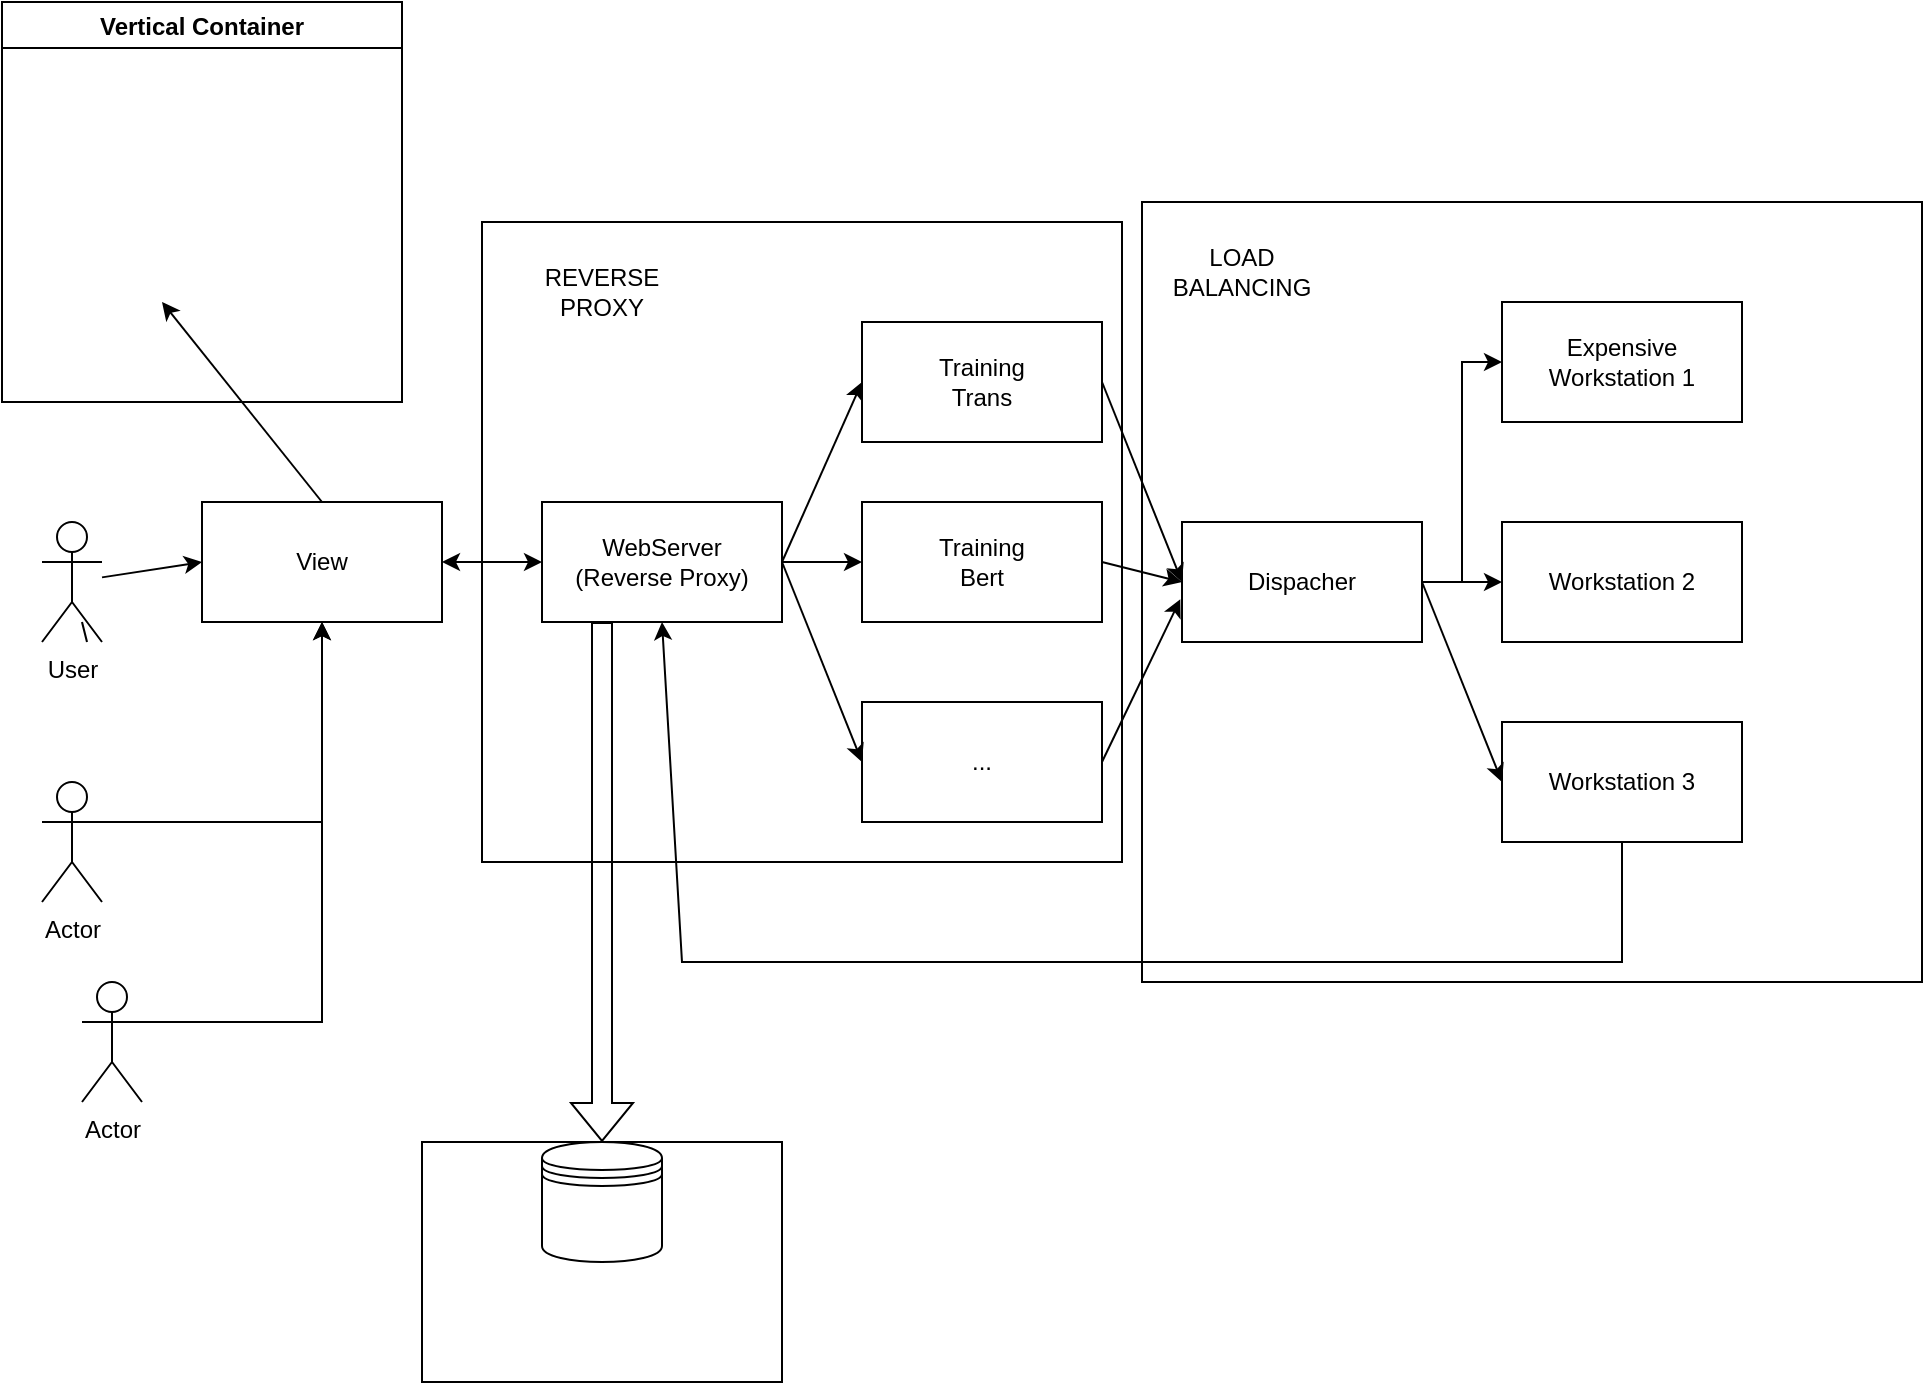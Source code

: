 <mxfile version="18.0.1" type="github"><diagram id="ptpWbyJrE9X5DdfDYlAU" name="Page-1"><mxGraphModel dx="1038" dy="555" grid="1" gridSize="10" guides="1" tooltips="1" connect="1" arrows="1" fold="1" page="1" pageScale="1" pageWidth="850" pageHeight="1100" math="0" shadow="0"><root><mxCell id="0"/><mxCell id="1" parent="0"/><mxCell id="tg4_h3zcgwKboujfQQ0f-29" value="" style="whiteSpace=wrap;html=1;aspect=fixed;" parent="1" vertex="1"><mxGeometry x="260" y="120" width="320" height="320" as="geometry"/></mxCell><mxCell id="tg4_h3zcgwKboujfQQ0f-27" value="LO" style="whiteSpace=wrap;html=1;aspect=fixed;" parent="1" vertex="1"><mxGeometry x="590" y="110" width="390" height="390" as="geometry"/></mxCell><mxCell id="tg4_h3zcgwKboujfQQ0f-1" value="View" style="rounded=0;whiteSpace=wrap;html=1;" parent="1" vertex="1"><mxGeometry x="120" y="260" width="120" height="60" as="geometry"/></mxCell><mxCell id="tg4_h3zcgwKboujfQQ0f-2" value="WebServer&lt;br&gt;(Reverse Proxy)" style="rounded=0;whiteSpace=wrap;html=1;" parent="1" vertex="1"><mxGeometry x="290" y="260" width="120" height="60" as="geometry"/></mxCell><mxCell id="tg4_h3zcgwKboujfQQ0f-4" value="" style="endArrow=classic;html=1;rounded=0;startArrow=none;entryX=0;entryY=0.5;entryDx=0;entryDy=0;" parent="1" source="tg4_h3zcgwKboujfQQ0f-3" target="tg4_h3zcgwKboujfQQ0f-1" edge="1"><mxGeometry width="50" height="50" relative="1" as="geometry"><mxPoint x="60" y="320" as="sourcePoint"/><mxPoint x="110" y="270" as="targetPoint"/></mxGeometry></mxCell><mxCell id="tg4_h3zcgwKboujfQQ0f-3" value="User" style="shape=umlActor;verticalLabelPosition=bottom;verticalAlign=top;html=1;outlineConnect=0;" parent="1" vertex="1"><mxGeometry x="40" y="270" width="30" height="60" as="geometry"/></mxCell><mxCell id="tg4_h3zcgwKboujfQQ0f-5" value="" style="endArrow=none;html=1;rounded=0;" parent="1" target="tg4_h3zcgwKboujfQQ0f-3" edge="1"><mxGeometry width="50" height="50" relative="1" as="geometry"><mxPoint x="60" y="320" as="sourcePoint"/><mxPoint x="110" y="270" as="targetPoint"/></mxGeometry></mxCell><mxCell id="tg4_h3zcgwKboujfQQ0f-6" value="" style="endArrow=classic;startArrow=classic;html=1;rounded=0;exitX=1;exitY=0.5;exitDx=0;exitDy=0;entryX=0;entryY=0.5;entryDx=0;entryDy=0;" parent="1" source="tg4_h3zcgwKboujfQQ0f-1" target="tg4_h3zcgwKboujfQQ0f-2" edge="1"><mxGeometry width="50" height="50" relative="1" as="geometry"><mxPoint x="400" y="320" as="sourcePoint"/><mxPoint x="450" y="270" as="targetPoint"/></mxGeometry></mxCell><mxCell id="tg4_h3zcgwKboujfQQ0f-9" value="Training&lt;br&gt;Trans" style="rounded=0;whiteSpace=wrap;html=1;" parent="1" vertex="1"><mxGeometry x="450" y="170" width="120" height="60" as="geometry"/></mxCell><mxCell id="tg4_h3zcgwKboujfQQ0f-10" value="Training&lt;br&gt;Bert" style="rounded=0;whiteSpace=wrap;html=1;" parent="1" vertex="1"><mxGeometry x="450" y="260" width="120" height="60" as="geometry"/></mxCell><mxCell id="tg4_h3zcgwKboujfQQ0f-11" value="..." style="rounded=0;whiteSpace=wrap;html=1;" parent="1" vertex="1"><mxGeometry x="450" y="360" width="120" height="60" as="geometry"/></mxCell><mxCell id="tg4_h3zcgwKboujfQQ0f-12" value="" style="endArrow=classic;html=1;rounded=0;entryX=0;entryY=0.5;entryDx=0;entryDy=0;exitX=1;exitY=0.5;exitDx=0;exitDy=0;" parent="1" source="tg4_h3zcgwKboujfQQ0f-2" target="tg4_h3zcgwKboujfQQ0f-9" edge="1"><mxGeometry width="50" height="50" relative="1" as="geometry"><mxPoint x="400" y="300" as="sourcePoint"/><mxPoint x="450" y="250" as="targetPoint"/></mxGeometry></mxCell><mxCell id="tg4_h3zcgwKboujfQQ0f-13" value="" style="endArrow=classic;html=1;rounded=0;entryX=0;entryY=0.5;entryDx=0;entryDy=0;exitX=1;exitY=0.5;exitDx=0;exitDy=0;" parent="1" source="tg4_h3zcgwKboujfQQ0f-2" target="tg4_h3zcgwKboujfQQ0f-10" edge="1"><mxGeometry width="50" height="50" relative="1" as="geometry"><mxPoint x="400" y="300" as="sourcePoint"/><mxPoint x="450" y="250" as="targetPoint"/></mxGeometry></mxCell><mxCell id="tg4_h3zcgwKboujfQQ0f-14" value="" style="endArrow=classic;html=1;rounded=0;entryX=0;entryY=0.5;entryDx=0;entryDy=0;exitX=1;exitY=0.5;exitDx=0;exitDy=0;" parent="1" source="tg4_h3zcgwKboujfQQ0f-2" target="tg4_h3zcgwKboujfQQ0f-11" edge="1"><mxGeometry width="50" height="50" relative="1" as="geometry"><mxPoint x="400" y="300" as="sourcePoint"/><mxPoint x="450" y="250" as="targetPoint"/></mxGeometry></mxCell><mxCell id="tg4_h3zcgwKboujfQQ0f-23" style="edgeStyle=orthogonalEdgeStyle;rounded=0;orthogonalLoop=1;jettySize=auto;html=1;exitX=1;exitY=0.5;exitDx=0;exitDy=0;entryX=0;entryY=0.5;entryDx=0;entryDy=0;" parent="1" source="tg4_h3zcgwKboujfQQ0f-15" target="tg4_h3zcgwKboujfQQ0f-19" edge="1"><mxGeometry relative="1" as="geometry"/></mxCell><mxCell id="tg4_h3zcgwKboujfQQ0f-15" value="Dispacher" style="rounded=0;whiteSpace=wrap;html=1;" parent="1" vertex="1"><mxGeometry x="610" y="270" width="120" height="60" as="geometry"/></mxCell><mxCell id="tg4_h3zcgwKboujfQQ0f-16" value="" style="endArrow=classic;html=1;rounded=0;exitX=1;exitY=0.5;exitDx=0;exitDy=0;entryX=0;entryY=0.5;entryDx=0;entryDy=0;" parent="1" source="tg4_h3zcgwKboujfQQ0f-9" target="tg4_h3zcgwKboujfQQ0f-15" edge="1"><mxGeometry width="50" height="50" relative="1" as="geometry"><mxPoint x="710" y="300" as="sourcePoint"/><mxPoint x="760" y="250" as="targetPoint"/></mxGeometry></mxCell><mxCell id="tg4_h3zcgwKboujfQQ0f-17" value="" style="endArrow=classic;html=1;rounded=0;exitX=1;exitY=0.5;exitDx=0;exitDy=0;entryX=0;entryY=0.5;entryDx=0;entryDy=0;" parent="1" source="tg4_h3zcgwKboujfQQ0f-10" target="tg4_h3zcgwKboujfQQ0f-15" edge="1"><mxGeometry width="50" height="50" relative="1" as="geometry"><mxPoint x="710" y="300" as="sourcePoint"/><mxPoint x="760" y="250" as="targetPoint"/></mxGeometry></mxCell><mxCell id="tg4_h3zcgwKboujfQQ0f-18" value="" style="endArrow=classic;html=1;rounded=0;exitX=1;exitY=0.5;exitDx=0;exitDy=0;entryX=-0.007;entryY=0.643;entryDx=0;entryDy=0;entryPerimeter=0;" parent="1" source="tg4_h3zcgwKboujfQQ0f-11" target="tg4_h3zcgwKboujfQQ0f-15" edge="1"><mxGeometry width="50" height="50" relative="1" as="geometry"><mxPoint x="710" y="300" as="sourcePoint"/><mxPoint x="760" y="250" as="targetPoint"/></mxGeometry></mxCell><mxCell id="tg4_h3zcgwKboujfQQ0f-19" value="Expensive Workstation 1" style="rounded=0;whiteSpace=wrap;html=1;" parent="1" vertex="1"><mxGeometry x="770" y="160" width="120" height="60" as="geometry"/></mxCell><mxCell id="tg4_h3zcgwKboujfQQ0f-20" value="&lt;span style=&quot;&quot;&gt;Workstation 2&lt;/span&gt;" style="rounded=0;whiteSpace=wrap;html=1;" parent="1" vertex="1"><mxGeometry x="770" y="270" width="120" height="60" as="geometry"/></mxCell><mxCell id="tg4_h3zcgwKboujfQQ0f-21" value="&lt;span style=&quot;&quot;&gt;Workstation 3&lt;/span&gt;" style="rounded=0;whiteSpace=wrap;html=1;" parent="1" vertex="1"><mxGeometry x="770" y="370" width="120" height="60" as="geometry"/></mxCell><mxCell id="tg4_h3zcgwKboujfQQ0f-22" value="" style="endArrow=classic;html=1;rounded=0;entryX=0;entryY=0.5;entryDx=0;entryDy=0;exitX=1;exitY=0.5;exitDx=0;exitDy=0;" parent="1" source="tg4_h3zcgwKboujfQQ0f-15" target="tg4_h3zcgwKboujfQQ0f-21" edge="1"><mxGeometry width="50" height="50" relative="1" as="geometry"><mxPoint x="560" y="290" as="sourcePoint"/><mxPoint x="610" y="240" as="targetPoint"/></mxGeometry></mxCell><mxCell id="tg4_h3zcgwKboujfQQ0f-24" value="" style="endArrow=classic;html=1;rounded=0;entryX=0;entryY=0.5;entryDx=0;entryDy=0;" parent="1" target="tg4_h3zcgwKboujfQQ0f-20" edge="1"><mxGeometry width="50" height="50" relative="1" as="geometry"><mxPoint x="730" y="300" as="sourcePoint"/><mxPoint x="610" y="240" as="targetPoint"/></mxGeometry></mxCell><mxCell id="tg4_h3zcgwKboujfQQ0f-25" value="" style="endArrow=classic;html=1;rounded=0;exitX=0.5;exitY=1;exitDx=0;exitDy=0;entryX=0.5;entryY=1;entryDx=0;entryDy=0;" parent="1" source="tg4_h3zcgwKboujfQQ0f-21" target="tg4_h3zcgwKboujfQQ0f-2" edge="1"><mxGeometry width="50" height="50" relative="1" as="geometry"><mxPoint x="560" y="290" as="sourcePoint"/><mxPoint x="390" y="500" as="targetPoint"/><Array as="points"><mxPoint x="830" y="490"/><mxPoint x="360" y="490"/></Array></mxGeometry></mxCell><mxCell id="tg4_h3zcgwKboujfQQ0f-28" value="LOAD BALANCING" style="text;html=1;strokeColor=none;fillColor=none;align=center;verticalAlign=middle;whiteSpace=wrap;rounded=0;" parent="1" vertex="1"><mxGeometry x="610" y="130" width="60" height="30" as="geometry"/></mxCell><mxCell id="tg4_h3zcgwKboujfQQ0f-30" value="REVERSE&lt;br&gt;PROXY" style="text;html=1;strokeColor=none;fillColor=none;align=center;verticalAlign=middle;whiteSpace=wrap;rounded=0;" parent="1" vertex="1"><mxGeometry x="290" y="140" width="60" height="30" as="geometry"/></mxCell><mxCell id="tg4_h3zcgwKboujfQQ0f-31" value="" style="rounded=0;whiteSpace=wrap;html=1;" parent="1" vertex="1"><mxGeometry x="230" y="580" width="180" height="120" as="geometry"/></mxCell><mxCell id="tg4_h3zcgwKboujfQQ0f-32" value="" style="shape=flexArrow;endArrow=classic;html=1;rounded=0;exitX=0.25;exitY=1;exitDx=0;exitDy=0;entryX=0.5;entryY=0;entryDx=0;entryDy=0;" parent="1" source="tg4_h3zcgwKboujfQQ0f-2" target="tg4_h3zcgwKboujfQQ0f-31" edge="1"><mxGeometry width="50" height="50" relative="1" as="geometry"><mxPoint x="460" y="420" as="sourcePoint"/><mxPoint x="510" y="370" as="targetPoint"/></mxGeometry></mxCell><mxCell id="tg4_h3zcgwKboujfQQ0f-36" style="edgeStyle=orthogonalEdgeStyle;rounded=0;orthogonalLoop=1;jettySize=auto;html=1;exitX=1;exitY=0.333;exitDx=0;exitDy=0;exitPerimeter=0;" parent="1" source="tg4_h3zcgwKboujfQQ0f-34" target="tg4_h3zcgwKboujfQQ0f-1" edge="1"><mxGeometry relative="1" as="geometry"/></mxCell><mxCell id="tg4_h3zcgwKboujfQQ0f-34" value="Actor" style="shape=umlActor;verticalLabelPosition=bottom;verticalAlign=top;html=1;outlineConnect=0;" parent="1" vertex="1"><mxGeometry x="40" y="400" width="30" height="60" as="geometry"/></mxCell><mxCell id="tg4_h3zcgwKboujfQQ0f-37" style="edgeStyle=orthogonalEdgeStyle;rounded=0;orthogonalLoop=1;jettySize=auto;html=1;exitX=1;exitY=0.333;exitDx=0;exitDy=0;exitPerimeter=0;entryX=0.5;entryY=1;entryDx=0;entryDy=0;" parent="1" source="tg4_h3zcgwKboujfQQ0f-35" target="tg4_h3zcgwKboujfQQ0f-1" edge="1"><mxGeometry relative="1" as="geometry"/></mxCell><mxCell id="tg4_h3zcgwKboujfQQ0f-35" value="Actor" style="shape=umlActor;verticalLabelPosition=bottom;verticalAlign=top;html=1;outlineConnect=0;" parent="1" vertex="1"><mxGeometry x="60" y="500" width="30" height="60" as="geometry"/></mxCell><mxCell id="tg4_h3zcgwKboujfQQ0f-38" value="Vertical Container" style="swimlane;" parent="1" vertex="1"><mxGeometry x="20" y="10" width="200" height="200" as="geometry"/></mxCell><mxCell id="tg4_h3zcgwKboujfQQ0f-39" value="" style="endArrow=classic;html=1;rounded=0;exitX=0.5;exitY=0;exitDx=0;exitDy=0;" parent="1" source="tg4_h3zcgwKboujfQQ0f-1" edge="1"><mxGeometry width="50" height="50" relative="1" as="geometry"><mxPoint x="460" y="140" as="sourcePoint"/><mxPoint x="100" y="160" as="targetPoint"/></mxGeometry></mxCell><mxCell id="uJhLkrbZZVaT-Akd6euS-2" value="" style="shape=datastore;whiteSpace=wrap;html=1;" parent="1" vertex="1"><mxGeometry x="290" y="580" width="60" height="60" as="geometry"/></mxCell></root></mxGraphModel></diagram></mxfile>
